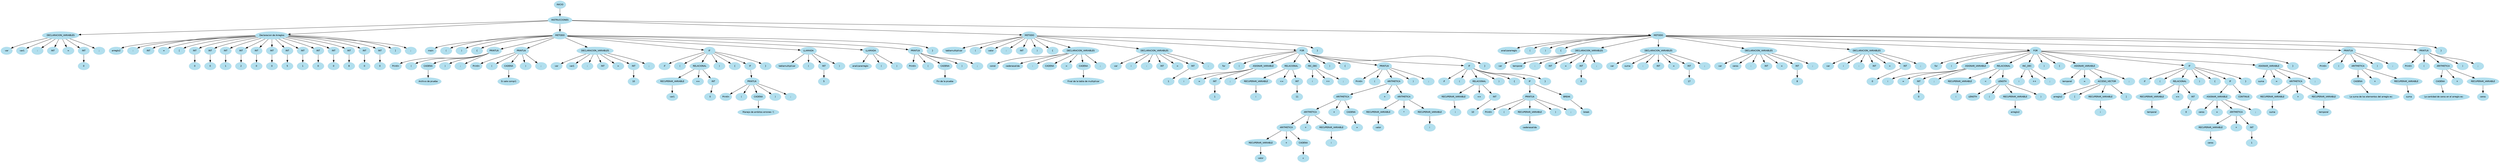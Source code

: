 digraph arbolAST{
node [shape=oval, style=filled, color=lightblue2, fontname=Helvetica, fontsize=10];
edge [fontname=Helvetica, fontsize=10];
n0[label="INICIO"];
n1[label="INSTRUCCIONES"];
n0 -> n1;
n2[label="DECLARACION_VARIABLES"];
n1 -> n2;
n3[label="var"];
n2 -> n3;
n4[label="var1"];
n2 -> n4;
n5[label=":"];
n2 -> n5;
n6[label="INT"];
n2 -> n6;
n7[label="="];
n2 -> n7;
n8[label="INT"];
n2 -> n8;
n9[label="0"];
n8 -> n9;
n10[label=";"];
n2 -> n10;
n11[label="Declaracion de Arreglos"];
n1 -> n11;
n12[label="arreglo2"];
n11 -> n12;
n13[label=":"];
n11 -> n13;
n14[label="INT"];
n11 -> n14;
n15[label="="];
n11 -> n15;
n16[label="["];
n11 -> n16;
n17[label="INT"];
n11 -> n17;
n18[label="0"];
n17 -> n18;
n19[label="INT"];
n11 -> n19;
n20[label="0"];
n19 -> n20;
n21[label="INT"];
n11 -> n21;
n22[label="1"];
n21 -> n22;
n23[label="INT"];
n11 -> n23;
n24[label="2"];
n23 -> n24;
n25[label="INT"];
n11 -> n25;
n26[label="0"];
n25 -> n26;
n27[label="INT"];
n11 -> n27;
n28[label="0"];
n27 -> n28;
n29[label="INT"];
n11 -> n29;
n30[label="5"];
n29 -> n30;
n31[label="INT"];
n11 -> n31;
n32[label="1"];
n31 -> n32;
n33[label="INT"];
n11 -> n33;
n34[label="0"];
n33 -> n34;
n35[label="INT"];
n11 -> n35;
n36[label="0"];
n35 -> n36;
n37[label="INT"];
n11 -> n37;
n38[label="8"];
n37 -> n38;
n39[label="INT"];
n11 -> n39;
n40[label="0"];
n39 -> n40;
n41[label="INT"];
n11 -> n41;
n42[label="0"];
n41 -> n42;
n43[label="]"];
n11 -> n43;
n44[label=";"];
n11 -> n44;
n45[label="METODO"];
n1 -> n45;
n46[label="main"];
n45 -> n46;
n47[label="("];
n45 -> n47;
n48[label=")"];
n45 -> n48;
n49[label="{"];
n45 -> n49;
n50[label="PRINTLN"];
n45 -> n50;
n51[label="Println"];
n50 -> n51;
n52[label="("];
n50 -> n52;
n53[label="CADENA"];
n50 -> n53;
n54[label="Archivo de prueba"];
n53 -> n54;
n55[label=")"];
n50 -> n55;
n56[label=";"];
n50 -> n56;
n57[label="PRINTLN"];
n45 -> n57;
n58[label="Println"];
n57 -> n58;
n59[label="("];
n57 -> n59;
n60[label="CADENA"];
n57 -> n60;
n61[label="Si sale compi1"];
n60 -> n61;
n62[label=")"];
n57 -> n62;
n63[label=";"];
n57 -> n63;
n64[label="DECLARACION_VARIABLES"];
n45 -> n64;
n65[label="var"];
n64 -> n65;
n66[label="var1"];
n64 -> n66;
n67[label=":"];
n64 -> n67;
n68[label="INT"];
n64 -> n68;
n69[label="="];
n64 -> n69;
n70[label="INT"];
n64 -> n70;
n71[label="10"];
n70 -> n71;
n72[label=";"];
n64 -> n72;
n73[label="IF"];
n45 -> n73;
n74[label="if"];
n73 -> n74;
n75[label="("];
n73 -> n75;
n76[label="RELACIONAL"];
n73 -> n76;
n77[label="RECUPERAR_VARIABLE"];
n76 -> n77;
n78[label="var1"];
n77 -> n78;
n79[label="=="];
n76 -> n79;
n80[label="INT"];
n76 -> n80;
n81[label="0"];
n80 -> n81;
n82[label=")"];
n73 -> n82;
n83[label="{"];
n73 -> n83;
n84[label="IF"];
n73 -> n84;
n85[label="PRINTLN"];
n84 -> n85;
n86[label="Println"];
n85 -> n86;
n87[label="("];
n85 -> n87;
n88[label="CADENA"];
n85 -> n88;
n89[label="Manejo de ambitos erroneo :'("];
n88 -> n89;
n90[label=")"];
n85 -> n90;
n91[label=";"];
n85 -> n91;
n92[label="}"];
n73 -> n92;
n93[label="LLAMADA"];
n45 -> n93;
n94[label="tablamultiplicar"];
n93 -> n94;
n95[label="("];
n93 -> n95;
n96[label="INT"];
n93 -> n96;
n97[label="5"];
n96 -> n97;
n98[label=")"];
n93 -> n98;
n99[label="LLAMADA"];
n45 -> n99;
n100[label="analizararreglo"];
n99 -> n100;
n101[label="("];
n99 -> n101;
n102[label=")"];
n99 -> n102;
n103[label="PRINTLN"];
n45 -> n103;
n104[label="Println"];
n103 -> n104;
n105[label="("];
n103 -> n105;
n106[label="CADENA"];
n103 -> n106;
n107[label="Fin de la prueba"];
n106 -> n107;
n108[label=")"];
n103 -> n108;
n109[label=";"];
n103 -> n109;
n110[label="}"];
n45 -> n110;
n111[label="METODO"];
n1 -> n111;
n112[label="tablamultiplicar"];
n111 -> n112;
n113[label="("];
n111 -> n113;
n114[label="valor"];
n111 -> n114;
n115[label=":"];
n111 -> n115;
n116[label="INT"];
n111 -> n116;
n117[label=")"];
n111 -> n117;
n118[label="{"];
n111 -> n118;
n119[label="DECLARACION_VARIABLES"];
n111 -> n119;
n120[label="const"];
n119 -> n120;
n121[label="cadenasalida"];
n119 -> n121;
n122[label=":"];
n119 -> n122;
n123[label="CADENA"];
n119 -> n123;
n124[label="="];
n119 -> n124;
n125[label="CADENA"];
n119 -> n125;
n126[label="Final de la tabla de multiplicar"];
n125 -> n126;
n127[label=";"];
n119 -> n127;
n128[label="DECLARACION_VARIABLES"];
n111 -> n128;
n129[label="var"];
n128 -> n129;
n130[label="i"];
n128 -> n130;
n131[label=":"];
n128 -> n131;
n132[label="INT"];
n128 -> n132;
n133[label="="];
n128 -> n133;
n134[label="INT"];
n128 -> n134;
n135[label="1"];
n134 -> n135;
n136[label=";"];
n128 -> n136;
n137[label="FOR"];
n111 -> n137;
n138[label="for"];
n137 -> n138;
n139[label="("];
n137 -> n139;
n140[label="ASIGNAR_VARIABLE"];
n137 -> n140;
n141[label="i"];
n140 -> n141;
n142[label="="];
n140 -> n142;
n143[label="INT"];
n140 -> n143;
n144[label="1"];
n143 -> n144;
n145[label=";"];
n140 -> n145;
n146[label="RELACIONAL"];
n137 -> n146;
n147[label="RECUPERAR_VARIABLE"];
n146 -> n147;
n148[label="i"];
n147 -> n148;
n149[label="<="];
n146 -> n149;
n150[label="INT"];
n146 -> n150;
n151[label="11"];
n150 -> n151;
n152[label="INC_DEC"];
n137 -> n152;
n153[label="i"];
n152 -> n153;
n154[label="++"];
n152 -> n154;
n155[label=";"];
n152 -> n155;
n156[label=")"];
n137 -> n156;
n157[label="{"];
n137 -> n157;
n158[label="PRINTLN"];
n137 -> n158;
n159[label="Println"];
n158 -> n159;
n160[label="("];
n158 -> n160;
n161[label="ARITMETICA"];
n158 -> n161;
n162[label="ARITMETICA"];
n161 -> n162;
n163[label="ARITMETICA"];
n162 -> n163;
n164[label="ARITMETICA"];
n163 -> n164;
n165[label="RECUPERAR_VARIABLE"];
n164 -> n165;
n166[label="valor"];
n165 -> n166;
n167[label="+"];
n164 -> n167;
n168[label="CADENA"];
n164 -> n168;
n169[label=" x "];
n168 -> n169;
n170[label="+"];
n163 -> n170;
n171[label="RECUPERAR_VARIABLE"];
n163 -> n171;
n172[label="i"];
n171 -> n172;
n173[label="+"];
n162 -> n173;
n174[label="CADENA"];
n162 -> n174;
n175[label=" = "];
n174 -> n175;
n176[label="+"];
n161 -> n176;
n177[label="ARITMETICA"];
n161 -> n177;
n178[label="RECUPERAR_VARIABLE"];
n177 -> n178;
n179[label="valor"];
n178 -> n179;
n180[label="*"];
n177 -> n180;
n181[label="RECUPERAR_VARIABLE"];
n177 -> n181;
n182[label="i"];
n181 -> n182;
n183[label=")"];
n158 -> n183;
n184[label=";"];
n158 -> n184;
n185[label="IF"];
n137 -> n185;
n186[label="if"];
n185 -> n186;
n187[label="("];
n185 -> n187;
n188[label="RELACIONAL"];
n185 -> n188;
n189[label="RECUPERAR_VARIABLE"];
n188 -> n189;
n190[label="i"];
n189 -> n190;
n191[label="=="];
n188 -> n191;
n192[label="INT"];
n188 -> n192;
n193[label="10"];
n192 -> n193;
n194[label=")"];
n185 -> n194;
n195[label="{"];
n185 -> n195;
n196[label="IF"];
n185 -> n196;
n197[label="PRINTLN"];
n196 -> n197;
n198[label="Println"];
n197 -> n198;
n199[label="("];
n197 -> n199;
n200[label="RECUPERAR_VARIABLE"];
n197 -> n200;
n201[label="cadenasalida"];
n200 -> n201;
n202[label=")"];
n197 -> n202;
n203[label=";"];
n197 -> n203;
n204[label="BREAK"];
n196 -> n204;
n205[label="break"];
n204 -> n205;
n206[label="}"];
n185 -> n206;
n207[label="}"];
n137 -> n207;
n208[label="}"];
n111 -> n208;
n209[label="METODO"];
n1 -> n209;
n210[label="analizararreglo"];
n209 -> n210;
n211[label="("];
n209 -> n211;
n212[label=")"];
n209 -> n212;
n213[label="{"];
n209 -> n213;
n214[label="DECLARACION_VARIABLES"];
n209 -> n214;
n215[label="var"];
n214 -> n215;
n216[label="temporal"];
n214 -> n216;
n217[label=":"];
n214 -> n217;
n218[label="INT"];
n214 -> n218;
n219[label="="];
n214 -> n219;
n220[label="INT"];
n214 -> n220;
n221[label="0"];
n220 -> n221;
n222[label=";"];
n214 -> n222;
n223[label="DECLARACION_VARIABLES"];
n209 -> n223;
n224[label="var"];
n223 -> n224;
n225[label="suma"];
n223 -> n225;
n226[label=":"];
n223 -> n226;
n227[label="INT"];
n223 -> n227;
n228[label="="];
n223 -> n228;
n229[label="INT"];
n223 -> n229;
n230[label="17"];
n229 -> n230;
n231[label=";"];
n223 -> n231;
n232[label="DECLARACION_VARIABLES"];
n209 -> n232;
n233[label="var"];
n232 -> n233;
n234[label="ceros"];
n232 -> n234;
n235[label=":"];
n232 -> n235;
n236[label="INT"];
n232 -> n236;
n237[label="="];
n232 -> n237;
n238[label="INT"];
n232 -> n238;
n239[label="8"];
n238 -> n239;
n240[label=";"];
n232 -> n240;
n241[label="DECLARACION_VARIABLES"];
n209 -> n241;
n242[label="var"];
n241 -> n242;
n243[label="i"];
n241 -> n243;
n244[label=":"];
n241 -> n244;
n245[label="INT"];
n241 -> n245;
n246[label="="];
n241 -> n246;
n247[label="INT"];
n241 -> n247;
n248[label="0"];
n247 -> n248;
n249[label=";"];
n241 -> n249;
n250[label="FOR"];
n209 -> n250;
n251[label="for"];
n250 -> n251;
n252[label="("];
n250 -> n252;
n253[label="ASIGNAR_VARIABLE"];
n250 -> n253;
n254[label="i"];
n253 -> n254;
n255[label="="];
n253 -> n255;
n256[label="INT"];
n253 -> n256;
n257[label="0"];
n256 -> n257;
n258[label=";"];
n253 -> n258;
n259[label="RELACIONAL"];
n250 -> n259;
n260[label="RECUPERAR_VARIABLE"];
n259 -> n260;
n261[label="i"];
n260 -> n261;
n262[label="<"];
n259 -> n262;
n263[label="LENGTH"];
n259 -> n263;
n264[label="LENGTH"];
n263 -> n264;
n265[label="("];
n263 -> n265;
n266[label="RECUPERAR_VARIABLE"];
n263 -> n266;
n267[label="arreglo2"];
n266 -> n267;
n268[label=")"];
n263 -> n268;
n269[label="INC_DEC"];
n250 -> n269;
n270[label="i"];
n269 -> n270;
n271[label="++"];
n269 -> n271;
n272[label=";"];
n269 -> n272;
n273[label=")"];
n250 -> n273;
n274[label="{"];
n250 -> n274;
n275[label="ASIGNAR_VARIABLE"];
n250 -> n275;
n276[label="temporal"];
n275 -> n276;
n277[label="="];
n275 -> n277;
n278[label="ACCESO_VECTOR"];
n275 -> n278;
n279[label="arreglo2"];
n278 -> n279;
n280[label="["];
n278 -> n280;
n281[label="RECUPERAR_VARIABLE"];
n278 -> n281;
n282[label="i"];
n281 -> n282;
n283[label="]"];
n278 -> n283;
n284[label=";"];
n275 -> n284;
n285[label="IF"];
n250 -> n285;
n286[label="if"];
n285 -> n286;
n287[label="("];
n285 -> n287;
n288[label="RELACIONAL"];
n285 -> n288;
n289[label="RECUPERAR_VARIABLE"];
n288 -> n289;
n290[label="temporal"];
n289 -> n290;
n291[label="=="];
n288 -> n291;
n292[label="INT"];
n288 -> n292;
n293[label="0"];
n292 -> n293;
n294[label=")"];
n285 -> n294;
n295[label="{"];
n285 -> n295;
n296[label="IF"];
n285 -> n296;
n297[label="ASIGNAR_VARIABLE"];
n296 -> n297;
n298[label="ceros"];
n297 -> n298;
n299[label="="];
n297 -> n299;
n300[label="ARITMETICA"];
n297 -> n300;
n301[label="RECUPERAR_VARIABLE"];
n300 -> n301;
n302[label="ceros"];
n301 -> n302;
n303[label="+"];
n300 -> n303;
n304[label="INT"];
n300 -> n304;
n305[label="1"];
n304 -> n305;
n306[label=";"];
n297 -> n306;
n307[label="CONTINUE"];
n296 -> n307;
n308[label="}"];
n285 -> n308;
n309[label="ASIGNAR_VARIABLE"];
n250 -> n309;
n310[label="suma"];
n309 -> n310;
n311[label="="];
n309 -> n311;
n312[label="ARITMETICA"];
n309 -> n312;
n313[label="RECUPERAR_VARIABLE"];
n312 -> n313;
n314[label="suma"];
n313 -> n314;
n315[label="+"];
n312 -> n315;
n316[label="RECUPERAR_VARIABLE"];
n312 -> n316;
n317[label="temporal"];
n316 -> n317;
n318[label=";"];
n309 -> n318;
n319[label="}"];
n250 -> n319;
n320[label="PRINTLN"];
n209 -> n320;
n321[label="Println"];
n320 -> n321;
n322[label="("];
n320 -> n322;
n323[label="ARITMETICA"];
n320 -> n323;
n324[label="CADENA"];
n323 -> n324;
n325[label="La suma de los elementos del arreglo es: "];
n324 -> n325;
n326[label="+"];
n323 -> n326;
n327[label="RECUPERAR_VARIABLE"];
n323 -> n327;
n328[label="suma"];
n327 -> n328;
n329[label=")"];
n320 -> n329;
n330[label=";"];
n320 -> n330;
n331[label="PRINTLN"];
n209 -> n331;
n332[label="Println"];
n331 -> n332;
n333[label="("];
n331 -> n333;
n334[label="ARITMETICA"];
n331 -> n334;
n335[label="CADENA"];
n334 -> n335;
n336[label="La cantidad de ceros en el arreglo es: "];
n335 -> n336;
n337[label="+"];
n334 -> n337;
n338[label="RECUPERAR_VARIABLE"];
n334 -> n338;
n339[label="ceros"];
n338 -> n339;
n340[label=")"];
n331 -> n340;
n341[label=";"];
n331 -> n341;
n342[label="}"];
n209 -> n342;
}